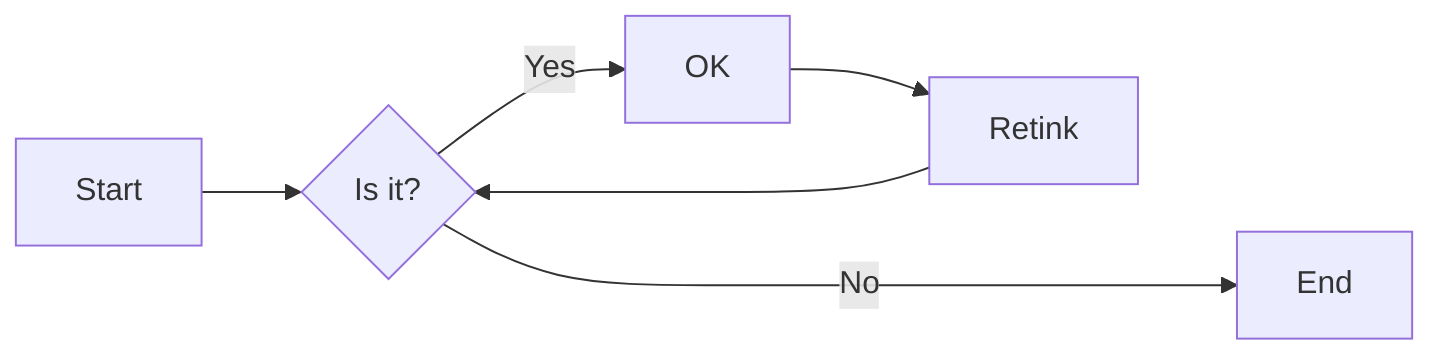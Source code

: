 flowchart LR
    A[Start] --> B{Is it?}
    B -->|Yes| C[OK]
    C --> D[Retink]
    D --> B
    B ---->|No| E[End]